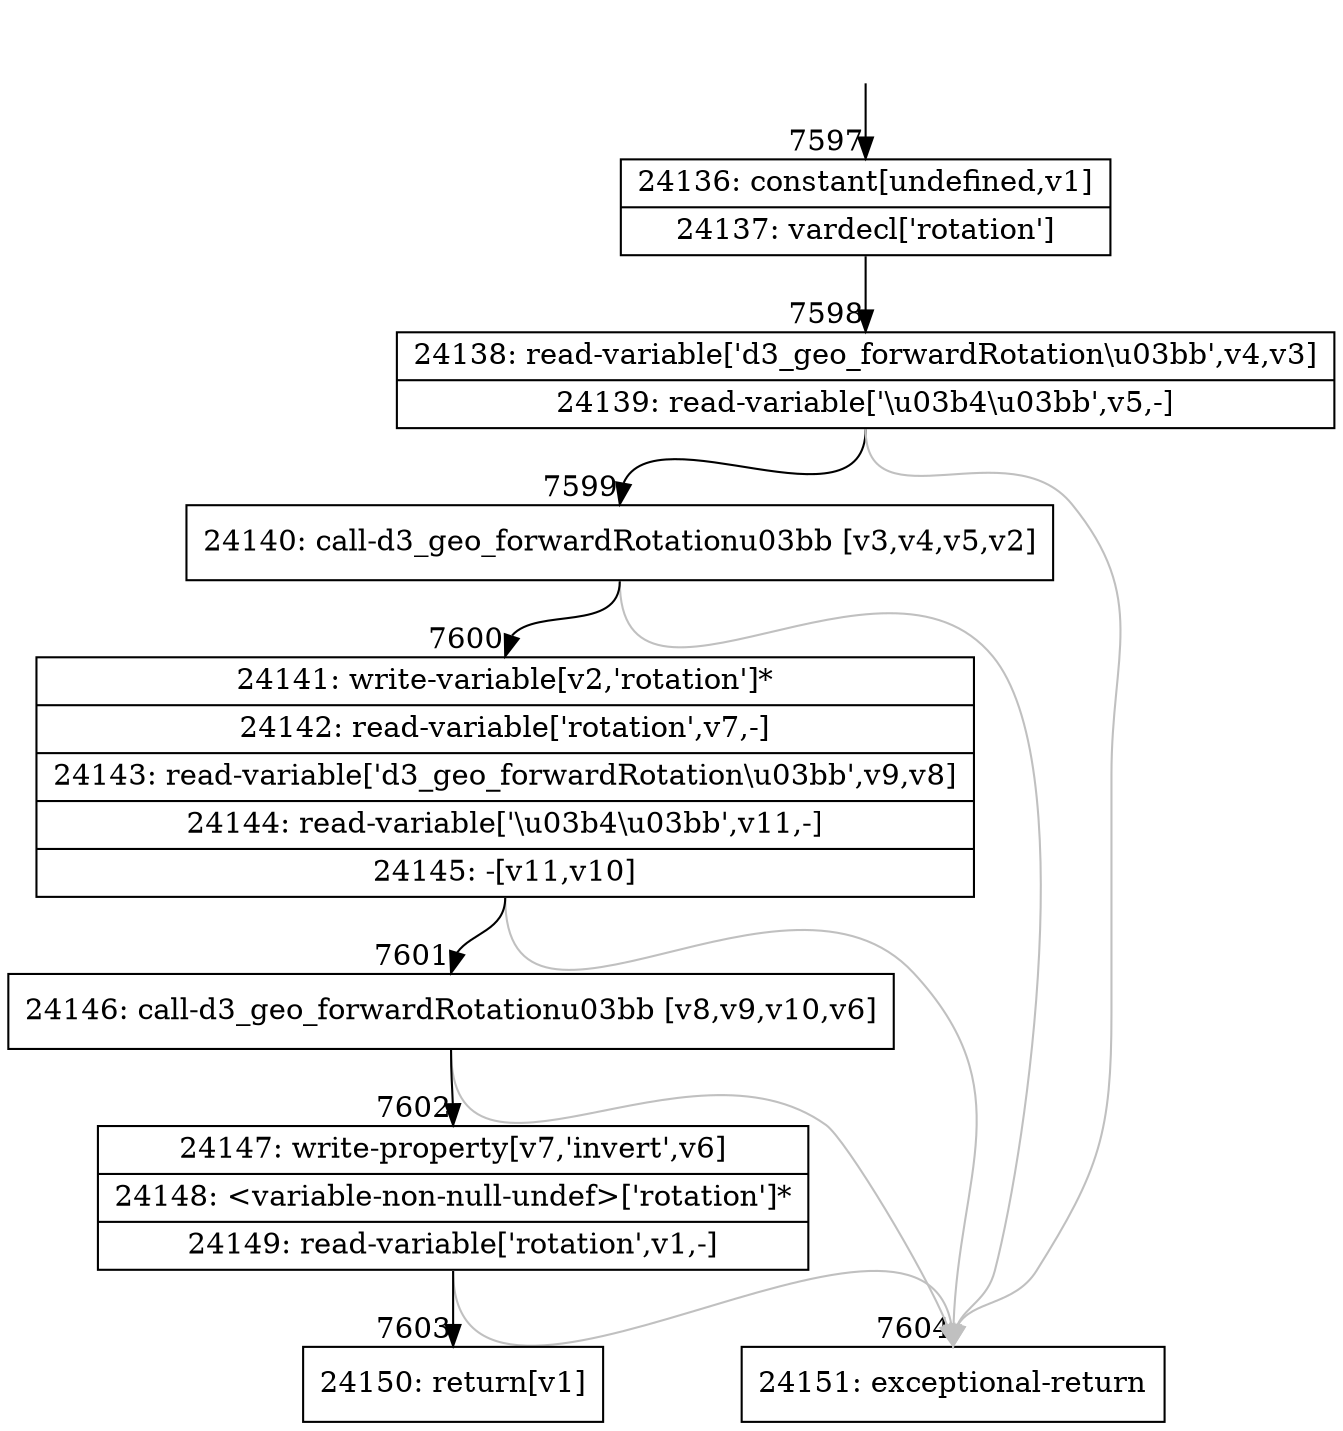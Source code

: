 digraph {
rankdir="TD"
BB_entry718[shape=none,label=""];
BB_entry718 -> BB7597 [tailport=s, headport=n, headlabel="    7597"]
BB7597 [shape=record label="{24136: constant[undefined,v1]|24137: vardecl['rotation']}" ] 
BB7597 -> BB7598 [tailport=s, headport=n, headlabel="      7598"]
BB7598 [shape=record label="{24138: read-variable['d3_geo_forwardRotation\\u03bb',v4,v3]|24139: read-variable['\\u03b4\\u03bb',v5,-]}" ] 
BB7598 -> BB7599 [tailport=s, headport=n, headlabel="      7599"]
BB7598 -> BB7604 [tailport=s, headport=n, color=gray, headlabel="      7604"]
BB7599 [shape=record label="{24140: call-d3_geo_forwardRotation\u03bb [v3,v4,v5,v2]}" ] 
BB7599 -> BB7600 [tailport=s, headport=n, headlabel="      7600"]
BB7599 -> BB7604 [tailport=s, headport=n, color=gray]
BB7600 [shape=record label="{24141: write-variable[v2,'rotation']*|24142: read-variable['rotation',v7,-]|24143: read-variable['d3_geo_forwardRotation\\u03bb',v9,v8]|24144: read-variable['\\u03b4\\u03bb',v11,-]|24145: -[v11,v10]}" ] 
BB7600 -> BB7601 [tailport=s, headport=n, headlabel="      7601"]
BB7600 -> BB7604 [tailport=s, headport=n, color=gray]
BB7601 [shape=record label="{24146: call-d3_geo_forwardRotation\u03bb [v8,v9,v10,v6]}" ] 
BB7601 -> BB7602 [tailport=s, headport=n, headlabel="      7602"]
BB7601 -> BB7604 [tailport=s, headport=n, color=gray]
BB7602 [shape=record label="{24147: write-property[v7,'invert',v6]|24148: \<variable-non-null-undef\>['rotation']*|24149: read-variable['rotation',v1,-]}" ] 
BB7602 -> BB7603 [tailport=s, headport=n, headlabel="      7603"]
BB7602 -> BB7604 [tailport=s, headport=n, color=gray]
BB7603 [shape=record label="{24150: return[v1]}" ] 
BB7604 [shape=record label="{24151: exceptional-return}" ] 
//#$~ 4416
}
